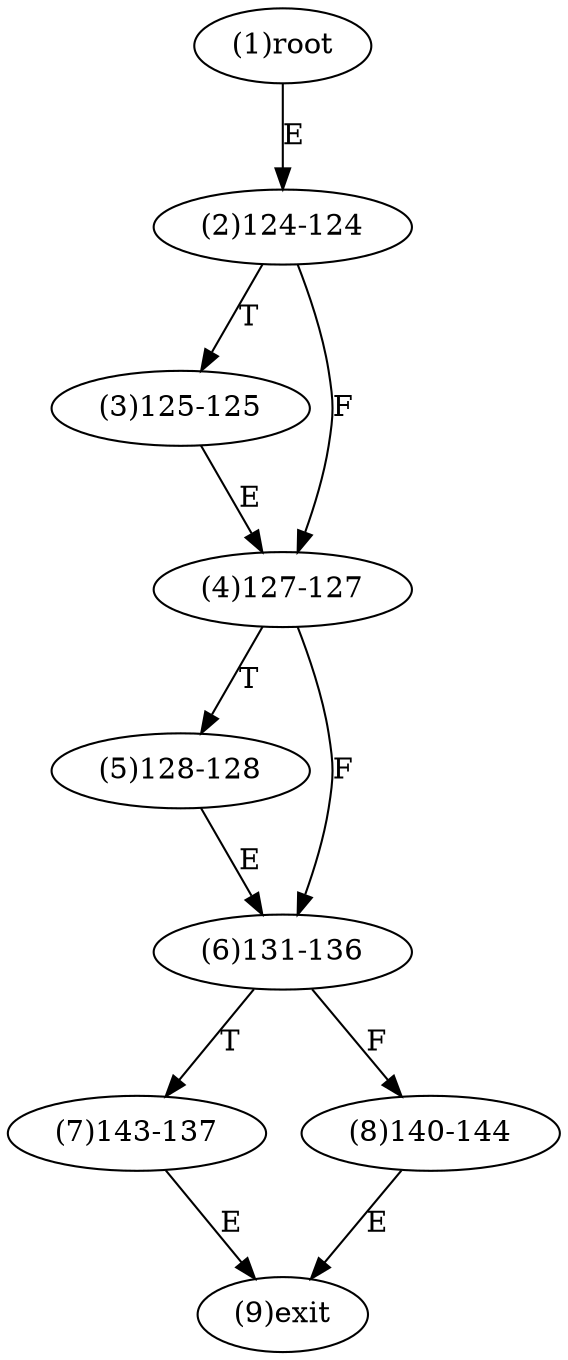 digraph "" { 
1[ label="(1)root"];
2[ label="(2)124-124"];
3[ label="(3)125-125"];
4[ label="(4)127-127"];
5[ label="(5)128-128"];
6[ label="(6)131-136"];
7[ label="(7)143-137"];
8[ label="(8)140-144"];
9[ label="(9)exit"];
1->2[ label="E"];
2->4[ label="F"];
2->3[ label="T"];
3->4[ label="E"];
4->6[ label="F"];
4->5[ label="T"];
5->6[ label="E"];
6->8[ label="F"];
6->7[ label="T"];
7->9[ label="E"];
8->9[ label="E"];
}